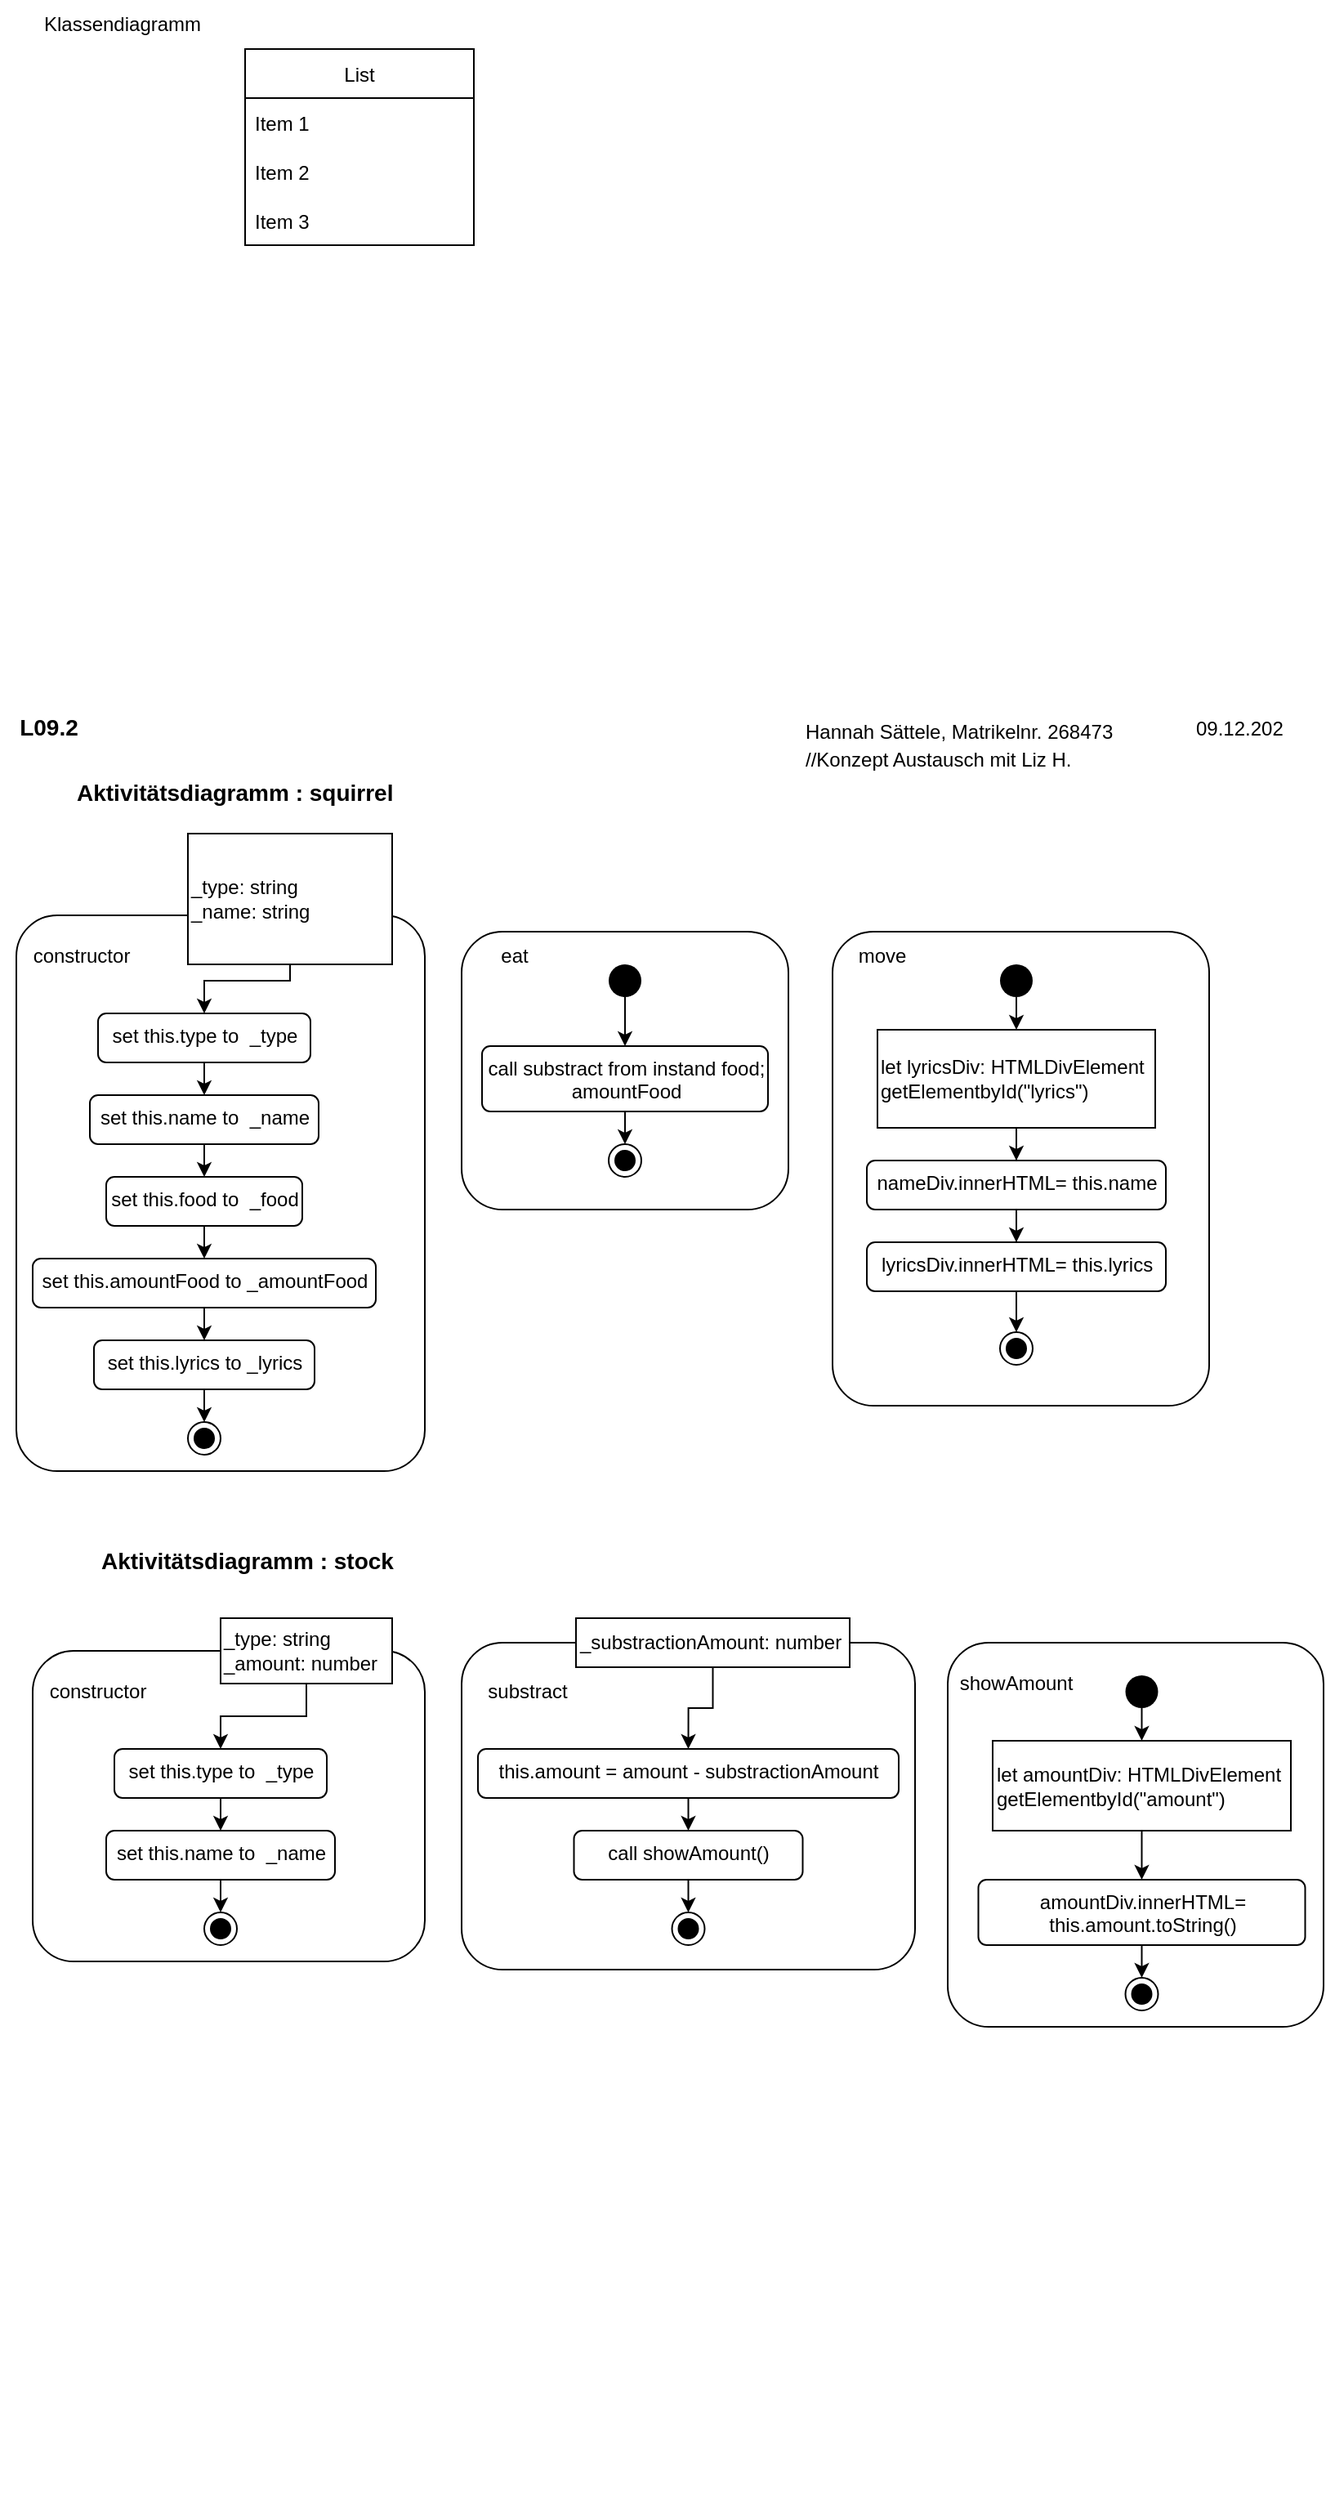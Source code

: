 <mxfile version="15.7.3" type="device"><diagram id="M4qhRGgSagV1nlAgJa_G" name="Seite-1"><mxGraphModel dx="1278" dy="1818" grid="1" gridSize="10" guides="1" tooltips="1" connect="1" arrows="1" fold="1" page="1" pageScale="1" pageWidth="827" pageHeight="1169" math="0" shadow="0"><root><mxCell id="0"/><mxCell id="1" parent="0"/><mxCell id="E7jKJEPM7aD8n5P_aPS_-21" value="&lt;font style=&quot;font-size: 12px&quot;&gt;Hannah Sättele, Matrikelnr. 268473&lt;br&gt;//Konzept Austausch mit Liz H.&lt;br&gt;&lt;/font&gt;" style="text;html=1;strokeColor=none;fillColor=none;align=left;verticalAlign=middle;whiteSpace=wrap;rounded=0;fontSize=14;" parent="1" vertex="1"><mxGeometry x="501.25" y="20" width="230" height="30" as="geometry"/></mxCell><mxCell id="E7jKJEPM7aD8n5P_aPS_-22" value="&lt;span style=&quot;font-size: 12px&quot;&gt;09.12.202&lt;/span&gt;" style="text;html=1;strokeColor=none;fillColor=none;align=left;verticalAlign=middle;whiteSpace=wrap;rounded=0;fontSize=14;" parent="1" vertex="1"><mxGeometry x="740" y="10" width="60" height="30" as="geometry"/></mxCell><mxCell id="E7jKJEPM7aD8n5P_aPS_-24" value="&lt;span style=&quot;font-size: 14px&quot;&gt;&lt;b&gt;Aktivitätsdiagramm : stock&lt;/b&gt;&lt;/span&gt;" style="text;html=1;strokeColor=none;fillColor=none;align=left;verticalAlign=middle;whiteSpace=wrap;rounded=0;" parent="1" vertex="1"><mxGeometry x="70" y="520" width="230" height="30" as="geometry"/></mxCell><mxCell id="E7jKJEPM7aD8n5P_aPS_-25" value="&lt;b&gt;&lt;font style=&quot;font-size: 14px&quot;&gt;L09.2&lt;/font&gt;&lt;/b&gt;" style="text;html=1;strokeColor=none;fillColor=none;align=center;verticalAlign=middle;whiteSpace=wrap;rounded=0;fontSize=12;" parent="1" vertex="1"><mxGeometry x="10" y="10" width="60" height="30" as="geometry"/></mxCell><mxCell id="E7jKJEPM7aD8n5P_aPS_-94" style="edgeStyle=orthogonalEdgeStyle;rounded=0;orthogonalLoop=1;jettySize=auto;html=1;exitX=0.5;exitY=1;exitDx=0;exitDy=0;fontSize=12;" parent="1" edge="1"><mxGeometry relative="1" as="geometry"><mxPoint x="802" y="1100" as="sourcePoint"/><mxPoint x="802" y="1100" as="targetPoint"/></mxGeometry></mxCell><mxCell id="E7jKJEPM7aD8n5P_aPS_-105" value="&lt;span style=&quot;font-size: 14px&quot;&gt;&lt;b&gt;Aktivitätsdiagramm : squirrel&lt;/b&gt;&lt;/span&gt;" style="text;html=1;strokeColor=none;fillColor=none;align=left;verticalAlign=middle;whiteSpace=wrap;rounded=0;" parent="1" vertex="1"><mxGeometry x="55" y="50" width="230" height="30" as="geometry"/></mxCell><mxCell id="E7jKJEPM7aD8n5P_aPS_-106" value="" style="html=1;align=right;verticalAlign=top;rounded=1;absoluteArcSize=1;arcSize=50;dashed=0;spacingTop=10;spacingRight=30;fontSize=12;" parent="1" vertex="1"><mxGeometry x="20" y="140" width="250" height="340" as="geometry"/></mxCell><mxCell id="E7jKJEPM7aD8n5P_aPS_-182" style="edgeStyle=orthogonalEdgeStyle;rounded=0;orthogonalLoop=1;jettySize=auto;html=1;exitX=0.5;exitY=1;exitDx=0;exitDy=0;entryX=0.5;entryY=0;entryDx=0;entryDy=0;fontSize=12;" parent="1" source="E7jKJEPM7aD8n5P_aPS_-107" target="E7jKJEPM7aD8n5P_aPS_-110" edge="1"><mxGeometry relative="1" as="geometry"><Array as="points"><mxPoint x="188" y="180"/><mxPoint x="135" y="180"/></Array></mxGeometry></mxCell><mxCell id="E7jKJEPM7aD8n5P_aPS_-107" value="_type: string&lt;br&gt;_name: string&lt;br&gt;" style="html=1;align=left;verticalAlign=middle;rounded=0;absoluteArcSize=1;arcSize=10;dashed=0;fontSize=12;" parent="1" vertex="1"><mxGeometry x="125" y="90" width="125" height="80" as="geometry"/></mxCell><mxCell id="E7jKJEPM7aD8n5P_aPS_-108" value="constructor" style="text;html=1;strokeColor=none;fillColor=none;align=center;verticalAlign=middle;whiteSpace=wrap;rounded=0;fontSize=12;" parent="1" vertex="1"><mxGeometry x="30" y="150" width="60" height="30" as="geometry"/></mxCell><mxCell id="E7jKJEPM7aD8n5P_aPS_-109" style="edgeStyle=orthogonalEdgeStyle;rounded=0;orthogonalLoop=1;jettySize=auto;html=1;exitX=0.5;exitY=1;exitDx=0;exitDy=0;entryX=0.5;entryY=0;entryDx=0;entryDy=0;fontSize=12;" parent="1" source="E7jKJEPM7aD8n5P_aPS_-110" target="E7jKJEPM7aD8n5P_aPS_-112" edge="1"><mxGeometry relative="1" as="geometry"/></mxCell><mxCell id="E7jKJEPM7aD8n5P_aPS_-110" value="set this.type to&amp;nbsp; _type" style="html=1;align=center;verticalAlign=top;rounded=1;absoluteArcSize=1;arcSize=10;dashed=0;fontSize=12;" parent="1" vertex="1"><mxGeometry x="70" y="200" width="130" height="30" as="geometry"/></mxCell><mxCell id="E7jKJEPM7aD8n5P_aPS_-129" style="edgeStyle=orthogonalEdgeStyle;rounded=0;orthogonalLoop=1;jettySize=auto;html=1;exitX=0.5;exitY=1;exitDx=0;exitDy=0;entryX=0.5;entryY=0;entryDx=0;entryDy=0;fontSize=12;" parent="1" source="E7jKJEPM7aD8n5P_aPS_-112" target="E7jKJEPM7aD8n5P_aPS_-114" edge="1"><mxGeometry relative="1" as="geometry"/></mxCell><mxCell id="E7jKJEPM7aD8n5P_aPS_-112" value="set this.name to&amp;nbsp; _name" style="html=1;align=center;verticalAlign=top;rounded=1;absoluteArcSize=1;arcSize=10;dashed=0;fontSize=12;" parent="1" vertex="1"><mxGeometry x="65" y="250" width="140" height="30" as="geometry"/></mxCell><mxCell id="E7jKJEPM7aD8n5P_aPS_-130" style="edgeStyle=orthogonalEdgeStyle;rounded=0;orthogonalLoop=1;jettySize=auto;html=1;exitX=0.5;exitY=1;exitDx=0;exitDy=0;entryX=0.5;entryY=0;entryDx=0;entryDy=0;fontSize=12;" parent="1" source="E7jKJEPM7aD8n5P_aPS_-114" target="E7jKJEPM7aD8n5P_aPS_-116" edge="1"><mxGeometry relative="1" as="geometry"/></mxCell><mxCell id="E7jKJEPM7aD8n5P_aPS_-114" value="set this.food to&amp;nbsp; _food" style="html=1;align=center;verticalAlign=top;rounded=1;absoluteArcSize=1;arcSize=10;dashed=0;fontSize=12;" parent="1" vertex="1"><mxGeometry x="75" y="300" width="120" height="30" as="geometry"/></mxCell><mxCell id="E7jKJEPM7aD8n5P_aPS_-131" style="edgeStyle=orthogonalEdgeStyle;rounded=0;orthogonalLoop=1;jettySize=auto;html=1;exitX=0.5;exitY=1;exitDx=0;exitDy=0;entryX=0.5;entryY=0;entryDx=0;entryDy=0;fontSize=12;" parent="1" source="E7jKJEPM7aD8n5P_aPS_-116" target="E7jKJEPM7aD8n5P_aPS_-118" edge="1"><mxGeometry relative="1" as="geometry"/></mxCell><mxCell id="E7jKJEPM7aD8n5P_aPS_-116" value="set this.amountFood to _amountFood" style="html=1;align=center;verticalAlign=top;rounded=1;absoluteArcSize=1;arcSize=10;dashed=0;fontSize=12;" parent="1" vertex="1"><mxGeometry x="30" y="350" width="210" height="30" as="geometry"/></mxCell><mxCell id="E7jKJEPM7aD8n5P_aPS_-133" style="edgeStyle=orthogonalEdgeStyle;rounded=0;orthogonalLoop=1;jettySize=auto;html=1;exitX=0.5;exitY=1;exitDx=0;exitDy=0;entryX=0.5;entryY=0;entryDx=0;entryDy=0;fontSize=12;" parent="1" source="E7jKJEPM7aD8n5P_aPS_-118" target="E7jKJEPM7aD8n5P_aPS_-126" edge="1"><mxGeometry relative="1" as="geometry"/></mxCell><mxCell id="E7jKJEPM7aD8n5P_aPS_-118" value="set this.lyrics to _lyrics" style="html=1;align=center;verticalAlign=top;rounded=1;absoluteArcSize=1;arcSize=10;dashed=0;fontSize=12;" parent="1" vertex="1"><mxGeometry x="67.5" y="400" width="135" height="30" as="geometry"/></mxCell><mxCell id="E7jKJEPM7aD8n5P_aPS_-125" style="edgeStyle=orthogonalEdgeStyle;rounded=0;orthogonalLoop=1;jettySize=auto;html=1;exitX=0.5;exitY=1;exitDx=0;exitDy=0;fontSize=12;" parent="1" edge="1"><mxGeometry relative="1" as="geometry"><mxPoint x="250" y="590" as="sourcePoint"/><mxPoint x="250" y="590" as="targetPoint"/></mxGeometry></mxCell><mxCell id="E7jKJEPM7aD8n5P_aPS_-126" value="" style="ellipse;html=1;shape=endState;fillColor=#000000;strokeColor=#000000;fontSize=12;align=center;" parent="1" vertex="1"><mxGeometry x="125" y="450" width="20" height="20" as="geometry"/></mxCell><mxCell id="E7jKJEPM7aD8n5P_aPS_-134" value="" style="html=1;align=right;verticalAlign=top;rounded=1;absoluteArcSize=1;arcSize=50;dashed=0;spacingTop=10;spacingRight=30;fontSize=12;" parent="1" vertex="1"><mxGeometry x="292.5" y="150" width="200" height="170" as="geometry"/></mxCell><mxCell id="E7jKJEPM7aD8n5P_aPS_-135" value="eat" style="text;html=1;strokeColor=none;fillColor=none;align=center;verticalAlign=middle;whiteSpace=wrap;rounded=0;fontSize=12;" parent="1" vertex="1"><mxGeometry x="295" y="150" width="60" height="30" as="geometry"/></mxCell><mxCell id="E7jKJEPM7aD8n5P_aPS_-150" style="edgeStyle=orthogonalEdgeStyle;rounded=0;orthogonalLoop=1;jettySize=auto;html=1;exitX=0.5;exitY=1;exitDx=0;exitDy=0;entryX=0.5;entryY=0;entryDx=0;entryDy=0;fontSize=12;" parent="1" source="E7jKJEPM7aD8n5P_aPS_-137" target="E7jKJEPM7aD8n5P_aPS_-146" edge="1"><mxGeometry relative="1" as="geometry"/></mxCell><mxCell id="E7jKJEPM7aD8n5P_aPS_-137" value="call substract from instand food;&lt;br&gt;amountFood" style="html=1;align=center;verticalAlign=top;rounded=1;absoluteArcSize=1;arcSize=10;dashed=0;fontSize=12;" parent="1" vertex="1"><mxGeometry x="305" y="220" width="175" height="40" as="geometry"/></mxCell><mxCell id="E7jKJEPM7aD8n5P_aPS_-146" value="" style="ellipse;html=1;shape=endState;fillColor=#000000;strokeColor=#000000;fontSize=12;align=center;" parent="1" vertex="1"><mxGeometry x="382.5" y="280" width="20" height="20" as="geometry"/></mxCell><mxCell id="E7jKJEPM7aD8n5P_aPS_-147" style="edgeStyle=orthogonalEdgeStyle;rounded=0;orthogonalLoop=1;jettySize=auto;html=1;exitX=0.5;exitY=1;exitDx=0;exitDy=0;entryX=0.5;entryY=0;entryDx=0;entryDy=0;fontSize=12;" parent="1" source="E7jKJEPM7aD8n5P_aPS_-148" target="E7jKJEPM7aD8n5P_aPS_-137" edge="1"><mxGeometry relative="1" as="geometry"/></mxCell><mxCell id="E7jKJEPM7aD8n5P_aPS_-148" value="" style="ellipse;fillColor=#000000;strokeColor=none;fontSize=12;align=center;" parent="1" vertex="1"><mxGeometry x="382.5" y="170" width="20" height="20" as="geometry"/></mxCell><mxCell id="E7jKJEPM7aD8n5P_aPS_-151" value="" style="html=1;align=right;verticalAlign=top;rounded=1;absoluteArcSize=1;arcSize=50;dashed=0;spacingTop=10;spacingRight=30;fontSize=12;" parent="1" vertex="1"><mxGeometry x="519.5" y="150" width="230.5" height="290" as="geometry"/></mxCell><mxCell id="E7jKJEPM7aD8n5P_aPS_-152" value="move" style="text;html=1;strokeColor=none;fillColor=none;align=center;verticalAlign=middle;whiteSpace=wrap;rounded=0;fontSize=12;" parent="1" vertex="1"><mxGeometry x="519.5" y="150" width="60" height="30" as="geometry"/></mxCell><mxCell id="E7jKJEPM7aD8n5P_aPS_-155" value="" style="ellipse;html=1;shape=endState;fillColor=#000000;strokeColor=#000000;fontSize=12;align=center;" parent="1" vertex="1"><mxGeometry x="622" y="395" width="20" height="20" as="geometry"/></mxCell><mxCell id="E7jKJEPM7aD8n5P_aPS_-159" style="edgeStyle=orthogonalEdgeStyle;rounded=0;orthogonalLoop=1;jettySize=auto;html=1;exitX=0.5;exitY=1;exitDx=0;exitDy=0;entryX=0.5;entryY=0;entryDx=0;entryDy=0;fontSize=12;" parent="1" source="E7jKJEPM7aD8n5P_aPS_-157" target="E7jKJEPM7aD8n5P_aPS_-158" edge="1"><mxGeometry relative="1" as="geometry"/></mxCell><mxCell id="E7jKJEPM7aD8n5P_aPS_-157" value="" style="ellipse;fillColor=#000000;strokeColor=none;fontSize=12;align=center;" parent="1" vertex="1"><mxGeometry x="622" y="170" width="20" height="20" as="geometry"/></mxCell><mxCell id="E7jKJEPM7aD8n5P_aPS_-163" style="edgeStyle=orthogonalEdgeStyle;rounded=0;orthogonalLoop=1;jettySize=auto;html=1;entryX=0.5;entryY=0;entryDx=0;entryDy=0;fontSize=12;" parent="1" source="E7jKJEPM7aD8n5P_aPS_-158" target="E7jKJEPM7aD8n5P_aPS_-160" edge="1"><mxGeometry relative="1" as="geometry"/></mxCell><mxCell id="E7jKJEPM7aD8n5P_aPS_-158" value="let lyricsDiv: HTMLDivElement&lt;br&gt;getElementbyId(&quot;lyrics&quot;)" style="html=1;align=left;verticalAlign=middle;rounded=0;absoluteArcSize=1;arcSize=10;dashed=0;fontSize=12;" parent="1" vertex="1"><mxGeometry x="547" y="210" width="170" height="60" as="geometry"/></mxCell><mxCell id="E7jKJEPM7aD8n5P_aPS_-164" style="edgeStyle=orthogonalEdgeStyle;rounded=0;orthogonalLoop=1;jettySize=auto;html=1;entryX=0.5;entryY=0;entryDx=0;entryDy=0;fontSize=12;" parent="1" source="E7jKJEPM7aD8n5P_aPS_-160" target="E7jKJEPM7aD8n5P_aPS_-161" edge="1"><mxGeometry relative="1" as="geometry"/></mxCell><mxCell id="E7jKJEPM7aD8n5P_aPS_-160" value="nameDiv.innerHTML= this.name" style="html=1;align=center;verticalAlign=top;rounded=1;absoluteArcSize=1;arcSize=10;dashed=0;fontSize=12;" parent="1" vertex="1"><mxGeometry x="540.5" y="290" width="183" height="30" as="geometry"/></mxCell><mxCell id="E7jKJEPM7aD8n5P_aPS_-165" style="edgeStyle=orthogonalEdgeStyle;rounded=0;orthogonalLoop=1;jettySize=auto;html=1;entryX=0.5;entryY=0;entryDx=0;entryDy=0;fontSize=12;" parent="1" source="E7jKJEPM7aD8n5P_aPS_-161" target="E7jKJEPM7aD8n5P_aPS_-155" edge="1"><mxGeometry relative="1" as="geometry"/></mxCell><mxCell id="E7jKJEPM7aD8n5P_aPS_-161" value="lyricsDiv.innerHTML= this.lyrics" style="html=1;align=center;verticalAlign=top;rounded=1;absoluteArcSize=1;arcSize=10;dashed=0;fontSize=12;" parent="1" vertex="1"><mxGeometry x="540.5" y="340" width="183" height="30" as="geometry"/></mxCell><mxCell id="E7jKJEPM7aD8n5P_aPS_-166" value="" style="html=1;align=right;verticalAlign=top;rounded=1;absoluteArcSize=1;arcSize=50;dashed=0;spacingTop=10;spacingRight=30;fontSize=12;" parent="1" vertex="1"><mxGeometry x="30" y="590" width="240" height="190" as="geometry"/></mxCell><mxCell id="E7jKJEPM7aD8n5P_aPS_-181" style="edgeStyle=orthogonalEdgeStyle;rounded=0;orthogonalLoop=1;jettySize=auto;html=1;entryX=0.5;entryY=0;entryDx=0;entryDy=0;fontSize=12;" parent="1" source="E7jKJEPM7aD8n5P_aPS_-168" target="E7jKJEPM7aD8n5P_aPS_-171" edge="1"><mxGeometry relative="1" as="geometry"><Array as="points"><mxPoint x="198" y="630"/><mxPoint x="145" y="630"/></Array></mxGeometry></mxCell><mxCell id="E7jKJEPM7aD8n5P_aPS_-168" value="_type: string&lt;br&gt;_amount: number" style="html=1;align=left;verticalAlign=middle;rounded=0;absoluteArcSize=1;arcSize=10;dashed=0;fontSize=12;" parent="1" vertex="1"><mxGeometry x="145" y="570" width="105" height="40" as="geometry"/></mxCell><mxCell id="E7jKJEPM7aD8n5P_aPS_-169" value="constructor" style="text;html=1;strokeColor=none;fillColor=none;align=center;verticalAlign=middle;whiteSpace=wrap;rounded=0;fontSize=12;" parent="1" vertex="1"><mxGeometry x="40" y="600" width="60" height="30" as="geometry"/></mxCell><mxCell id="E7jKJEPM7aD8n5P_aPS_-170" style="edgeStyle=orthogonalEdgeStyle;rounded=0;orthogonalLoop=1;jettySize=auto;html=1;exitX=0.5;exitY=1;exitDx=0;exitDy=0;entryX=0.5;entryY=0;entryDx=0;entryDy=0;fontSize=12;" parent="1" source="E7jKJEPM7aD8n5P_aPS_-171" target="E7jKJEPM7aD8n5P_aPS_-173" edge="1"><mxGeometry relative="1" as="geometry"/></mxCell><mxCell id="E7jKJEPM7aD8n5P_aPS_-171" value="set this.type to&amp;nbsp; _type" style="html=1;align=center;verticalAlign=top;rounded=1;absoluteArcSize=1;arcSize=10;dashed=0;fontSize=12;" parent="1" vertex="1"><mxGeometry x="80" y="650" width="130" height="30" as="geometry"/></mxCell><mxCell id="E7jKJEPM7aD8n5P_aPS_-172" style="edgeStyle=orthogonalEdgeStyle;rounded=0;orthogonalLoop=1;jettySize=auto;html=1;exitX=0.5;exitY=1;exitDx=0;exitDy=0;entryX=0.5;entryY=0;entryDx=0;entryDy=0;fontSize=12;" parent="1" source="E7jKJEPM7aD8n5P_aPS_-173" edge="1"><mxGeometry relative="1" as="geometry"><mxPoint x="145" y="750" as="targetPoint"/></mxGeometry></mxCell><mxCell id="E7jKJEPM7aD8n5P_aPS_-173" value="set this.name to&amp;nbsp; _name" style="html=1;align=center;verticalAlign=top;rounded=1;absoluteArcSize=1;arcSize=10;dashed=0;fontSize=12;" parent="1" vertex="1"><mxGeometry x="75" y="700" width="140" height="30" as="geometry"/></mxCell><mxCell id="E7jKJEPM7aD8n5P_aPS_-180" value="" style="ellipse;html=1;shape=endState;fillColor=#000000;strokeColor=#000000;fontSize=12;align=center;" parent="1" vertex="1"><mxGeometry x="135" y="750" width="20" height="20" as="geometry"/></mxCell><mxCell id="E7jKJEPM7aD8n5P_aPS_-183" style="edgeStyle=orthogonalEdgeStyle;rounded=0;orthogonalLoop=1;jettySize=auto;html=1;exitX=0.5;exitY=1;exitDx=0;exitDy=0;fontSize=12;" parent="1" edge="1"><mxGeometry relative="1" as="geometry"><mxPoint x="512.5" y="590" as="sourcePoint"/><mxPoint x="512.5" y="590" as="targetPoint"/></mxGeometry></mxCell><mxCell id="E7jKJEPM7aD8n5P_aPS_-184" value="" style="html=1;align=right;verticalAlign=top;rounded=1;absoluteArcSize=1;arcSize=50;dashed=0;spacingTop=10;spacingRight=30;fontSize=12;" parent="1" vertex="1"><mxGeometry x="292.5" y="585" width="277.5" height="200" as="geometry"/></mxCell><mxCell id="E7jKJEPM7aD8n5P_aPS_-193" style="edgeStyle=orthogonalEdgeStyle;rounded=0;orthogonalLoop=1;jettySize=auto;html=1;entryX=0.5;entryY=0;entryDx=0;entryDy=0;fontSize=12;" parent="1" source="E7jKJEPM7aD8n5P_aPS_-186" target="E7jKJEPM7aD8n5P_aPS_-189" edge="1"><mxGeometry relative="1" as="geometry"/></mxCell><mxCell id="E7jKJEPM7aD8n5P_aPS_-186" value="_substractionAmount: number" style="html=1;align=left;verticalAlign=middle;rounded=0;absoluteArcSize=1;arcSize=10;dashed=0;fontSize=12;" parent="1" vertex="1"><mxGeometry x="362.5" y="570" width="167.5" height="30" as="geometry"/></mxCell><mxCell id="E7jKJEPM7aD8n5P_aPS_-187" value="substract" style="text;html=1;strokeColor=none;fillColor=none;align=center;verticalAlign=middle;whiteSpace=wrap;rounded=0;fontSize=12;" parent="1" vertex="1"><mxGeometry x="302.5" y="600" width="60" height="30" as="geometry"/></mxCell><mxCell id="E7jKJEPM7aD8n5P_aPS_-188" style="edgeStyle=orthogonalEdgeStyle;rounded=0;orthogonalLoop=1;jettySize=auto;html=1;exitX=0.5;exitY=1;exitDx=0;exitDy=0;entryX=0.5;entryY=0;entryDx=0;entryDy=0;fontSize=12;" parent="1" source="E7jKJEPM7aD8n5P_aPS_-189" target="E7jKJEPM7aD8n5P_aPS_-191" edge="1"><mxGeometry relative="1" as="geometry"/></mxCell><mxCell id="E7jKJEPM7aD8n5P_aPS_-189" value="this.amount = amount - substractionAmount" style="html=1;align=center;verticalAlign=top;rounded=1;absoluteArcSize=1;arcSize=10;dashed=0;fontSize=12;" parent="1" vertex="1"><mxGeometry x="302.5" y="650" width="257.5" height="30" as="geometry"/></mxCell><mxCell id="E7jKJEPM7aD8n5P_aPS_-194" style="edgeStyle=orthogonalEdgeStyle;rounded=0;orthogonalLoop=1;jettySize=auto;html=1;exitX=0.5;exitY=1;exitDx=0;exitDy=0;entryX=0.5;entryY=0;entryDx=0;entryDy=0;fontSize=12;" parent="1" source="E7jKJEPM7aD8n5P_aPS_-191" target="E7jKJEPM7aD8n5P_aPS_-192" edge="1"><mxGeometry relative="1" as="geometry"/></mxCell><mxCell id="E7jKJEPM7aD8n5P_aPS_-191" value="call showAmount()" style="html=1;align=center;verticalAlign=top;rounded=1;absoluteArcSize=1;arcSize=10;dashed=0;fontSize=12;" parent="1" vertex="1"><mxGeometry x="361.25" y="700" width="140" height="30" as="geometry"/></mxCell><mxCell id="E7jKJEPM7aD8n5P_aPS_-192" value="" style="ellipse;html=1;shape=endState;fillColor=#000000;strokeColor=#000000;fontSize=12;align=center;" parent="1" vertex="1"><mxGeometry x="421.25" y="750" width="20" height="20" as="geometry"/></mxCell><mxCell id="E7jKJEPM7aD8n5P_aPS_-195" value="" style="html=1;align=right;verticalAlign=top;rounded=1;absoluteArcSize=1;arcSize=50;dashed=0;spacingTop=10;spacingRight=30;fontSize=12;" parent="1" vertex="1"><mxGeometry x="590" y="585" width="230" height="235" as="geometry"/></mxCell><mxCell id="E7jKJEPM7aD8n5P_aPS_-196" value="showAmount" style="text;html=1;strokeColor=none;fillColor=none;align=center;verticalAlign=middle;whiteSpace=wrap;rounded=0;fontSize=12;" parent="1" vertex="1"><mxGeometry x="602" y="595" width="60" height="30" as="geometry"/></mxCell><mxCell id="E7jKJEPM7aD8n5P_aPS_-197" value="" style="ellipse;html=1;shape=endState;fillColor=#000000;strokeColor=#000000;fontSize=12;align=center;" parent="1" vertex="1"><mxGeometry x="698.75" y="790" width="20" height="20" as="geometry"/></mxCell><mxCell id="E7jKJEPM7aD8n5P_aPS_-198" style="edgeStyle=orthogonalEdgeStyle;rounded=0;orthogonalLoop=1;jettySize=auto;html=1;exitX=0.5;exitY=1;exitDx=0;exitDy=0;entryX=0.5;entryY=0;entryDx=0;entryDy=0;fontSize=12;" parent="1" source="E7jKJEPM7aD8n5P_aPS_-199" target="E7jKJEPM7aD8n5P_aPS_-201" edge="1"><mxGeometry relative="1" as="geometry"/></mxCell><mxCell id="E7jKJEPM7aD8n5P_aPS_-199" value="" style="ellipse;fillColor=#000000;strokeColor=none;fontSize=12;align=center;" parent="1" vertex="1"><mxGeometry x="698.75" y="605" width="20" height="20" as="geometry"/></mxCell><mxCell id="E7jKJEPM7aD8n5P_aPS_-200" style="edgeStyle=orthogonalEdgeStyle;rounded=0;orthogonalLoop=1;jettySize=auto;html=1;entryX=0.5;entryY=0;entryDx=0;entryDy=0;fontSize=12;" parent="1" source="E7jKJEPM7aD8n5P_aPS_-201" target="E7jKJEPM7aD8n5P_aPS_-203" edge="1"><mxGeometry relative="1" as="geometry"/></mxCell><mxCell id="E7jKJEPM7aD8n5P_aPS_-201" value="let amountDiv: HTMLDivElement&lt;br&gt;getElementbyId(&quot;amount&quot;)" style="html=1;align=left;verticalAlign=middle;rounded=0;absoluteArcSize=1;arcSize=10;dashed=0;fontSize=12;" parent="1" vertex="1"><mxGeometry x="617.5" y="645" width="182.5" height="55" as="geometry"/></mxCell><mxCell id="E7jKJEPM7aD8n5P_aPS_-209" style="edgeStyle=orthogonalEdgeStyle;rounded=0;orthogonalLoop=1;jettySize=auto;html=1;exitX=0.5;exitY=1;exitDx=0;exitDy=0;entryX=0.5;entryY=0;entryDx=0;entryDy=0;fontSize=12;" parent="1" source="E7jKJEPM7aD8n5P_aPS_-203" target="E7jKJEPM7aD8n5P_aPS_-197" edge="1"><mxGeometry relative="1" as="geometry"/></mxCell><mxCell id="E7jKJEPM7aD8n5P_aPS_-203" value="amountDiv.innerHTML= &lt;br&gt;this.amount.toString()" style="html=1;align=center;verticalAlign=top;rounded=1;absoluteArcSize=1;arcSize=10;dashed=0;fontSize=12;" parent="1" vertex="1"><mxGeometry x="608.75" y="730" width="200" height="40" as="geometry"/></mxCell><mxCell id="DmA--B1-FT7GgChLb2---2" value="List" style="swimlane;fontStyle=0;childLayout=stackLayout;horizontal=1;startSize=30;horizontalStack=0;resizeParent=1;resizeParentMax=0;resizeLast=0;collapsible=1;marginBottom=0;" vertex="1" parent="1"><mxGeometry x="160" y="-390" width="140" height="120" as="geometry"/></mxCell><mxCell id="DmA--B1-FT7GgChLb2---3" value="Item 1" style="text;strokeColor=none;fillColor=none;align=left;verticalAlign=middle;spacingLeft=4;spacingRight=4;overflow=hidden;points=[[0,0.5],[1,0.5]];portConstraint=eastwest;rotatable=0;" vertex="1" parent="DmA--B1-FT7GgChLb2---2"><mxGeometry y="30" width="140" height="30" as="geometry"/></mxCell><mxCell id="DmA--B1-FT7GgChLb2---4" value="Item 2" style="text;strokeColor=none;fillColor=none;align=left;verticalAlign=middle;spacingLeft=4;spacingRight=4;overflow=hidden;points=[[0,0.5],[1,0.5]];portConstraint=eastwest;rotatable=0;" vertex="1" parent="DmA--B1-FT7GgChLb2---2"><mxGeometry y="60" width="140" height="30" as="geometry"/></mxCell><mxCell id="DmA--B1-FT7GgChLb2---5" value="Item 3" style="text;strokeColor=none;fillColor=none;align=left;verticalAlign=middle;spacingLeft=4;spacingRight=4;overflow=hidden;points=[[0,0.5],[1,0.5]];portConstraint=eastwest;rotatable=0;" vertex="1" parent="DmA--B1-FT7GgChLb2---2"><mxGeometry y="90" width="140" height="30" as="geometry"/></mxCell><mxCell id="DmA--B1-FT7GgChLb2---6" value="Klassendiagramm" style="text;html=1;strokeColor=none;fillColor=none;align=center;verticalAlign=middle;whiteSpace=wrap;rounded=0;" vertex="1" parent="1"><mxGeometry x="55" y="-420" width="60" height="30" as="geometry"/></mxCell></root></mxGraphModel></diagram></mxfile>